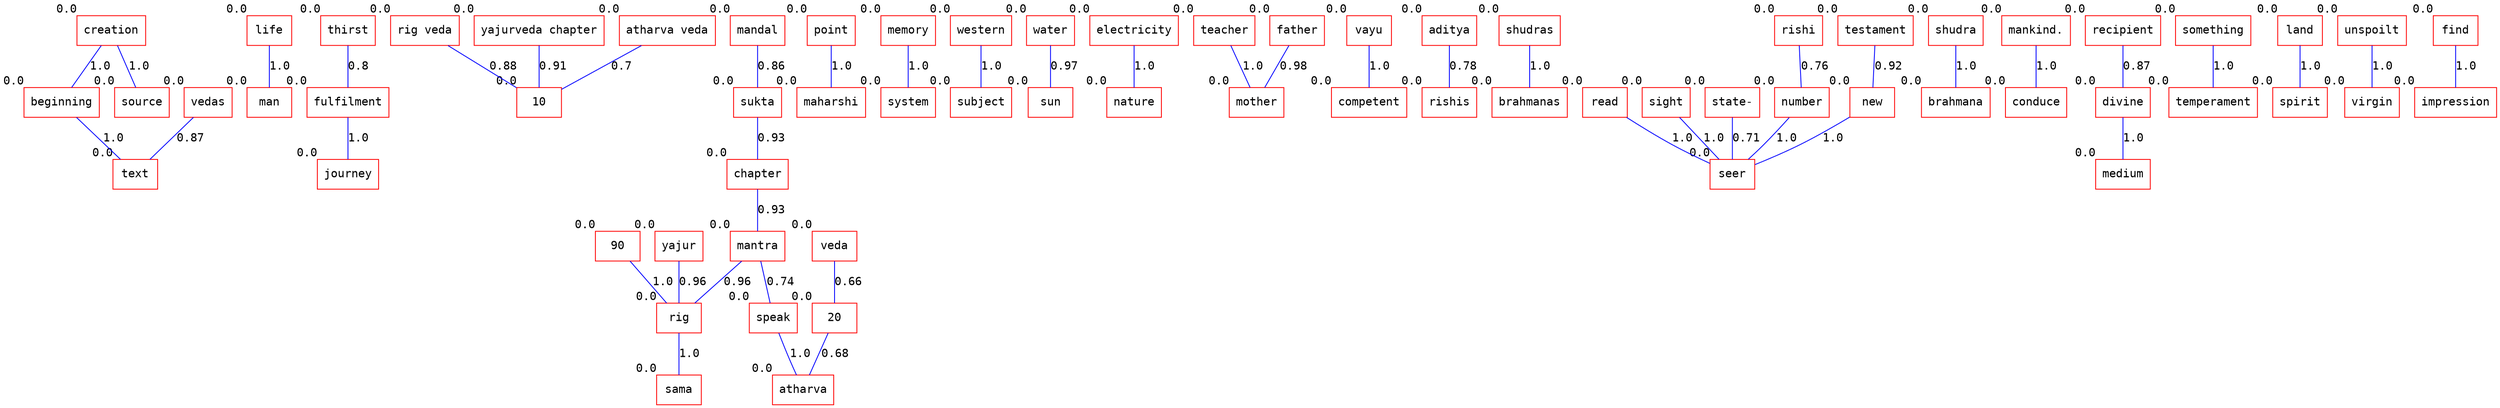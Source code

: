 strict graph  {
	creation	 [color=red,
		fontname=courier,
		shape=box,
		xlabel=0.0];
	beginning	 [color=red,
		fontname=courier,
		shape=box,
		xlabel=0.0];
	creation -- beginning	 [color=blue,
		fontname=courier,
		label=1.0];
	source	 [color=red,
		fontname=courier,
		shape=box,
		xlabel=0.0];
	creation -- source	 [color=blue,
		fontname=courier,
		label=1.0];
	text	 [color=red,
		fontname=courier,
		shape=box,
		xlabel=0.0];
	beginning -- text	 [color=blue,
		fontname=courier,
		label=1.0];
	life	 [color=red,
		fontname=courier,
		shape=box,
		xlabel=0.0];
	man	 [color=red,
		fontname=courier,
		shape=box,
		xlabel=0.0];
	life -- man	 [color=blue,
		fontname=courier,
		label=1.0];
	fulfilment	 [color=red,
		fontname=courier,
		shape=box,
		xlabel=0.0];
	journey	 [color=red,
		fontname=courier,
		shape=box,
		xlabel=0.0];
	fulfilment -- journey	 [color=blue,
		fontname=courier,
		label=1.0];
	thirst	 [color=red,
		fontname=courier,
		shape=box,
		xlabel=0.0];
	thirst -- fulfilment	 [color=blue,
		fontname=courier,
		label=0.8];
	"rig veda"	 [color=red,
		fontname=courier,
		shape=box,
		xlabel=0.0];
	10	 [color=red,
		fontname=courier,
		shape=box,
		xlabel=0.0];
	"rig veda" -- 10	 [color=blue,
		fontname=courier,
		label=0.88];
	"yajurveda chapter"	 [color=red,
		fontname=courier,
		shape=box,
		xlabel=0.0];
	"yajurveda chapter" -- 10	 [color=blue,
		fontname=courier,
		label=0.91];
	mandal	 [color=red,
		fontname=courier,
		shape=box,
		xlabel=0.0];
	sukta	 [color=red,
		fontname=courier,
		shape=box,
		xlabel=0.0];
	mandal -- sukta	 [color=blue,
		fontname=courier,
		label=0.86];
	chapter	 [color=red,
		fontname=courier,
		shape=box,
		xlabel=0.0];
	sukta -- chapter	 [color=blue,
		fontname=courier,
		label=0.93];
	mantra	 [color=red,
		fontname=courier,
		shape=box,
		xlabel=0.0];
	chapter -- mantra	 [color=blue,
		fontname=courier,
		label=0.93];
	90	 [color=red,
		fontname=courier,
		shape=box,
		xlabel=0.0];
	rig	 [color=red,
		fontname=courier,
		shape=box,
		xlabel=0.0];
	90 -- rig	 [color=blue,
		fontname=courier,
		label=1.0];
	sama	 [color=red,
		fontname=courier,
		shape=box,
		xlabel=0.0];
	rig -- sama	 [color=blue,
		fontname=courier,
		label=1.0];
	mantra -- rig	 [color=blue,
		fontname=courier,
		label=0.96];
	speak	 [color=red,
		fontname=courier,
		shape=box,
		xlabel=0.0];
	mantra -- speak	 [color=blue,
		fontname=courier,
		label=0.74];
	atharva	 [color=red,
		fontname=courier,
		shape=box,
		xlabel=0.0];
	speak -- atharva	 [color=blue,
		fontname=courier,
		label=1.0];
	20	 [color=red,
		fontname=courier,
		shape=box,
		xlabel=0.0];
	20 -- atharva	 [color=blue,
		fontname=courier,
		label=0.68];
	veda	 [color=red,
		fontname=courier,
		shape=box,
		xlabel=0.0];
	veda -- 20	 [color=blue,
		fontname=courier,
		label=0.66];
	"atharva veda"	 [color=red,
		fontname=courier,
		shape=box,
		xlabel=0.0];
	"atharva veda" -- 10	 [color=blue,
		fontname=courier,
		label=0.7];
	yajur	 [color=red,
		fontname=courier,
		shape=box,
		xlabel=0.0];
	yajur -- rig	 [color=blue,
		fontname=courier,
		label=0.96];
	point	 [color=red,
		fontname=courier,
		shape=box,
		xlabel=0.0];
	maharshi	 [color=red,
		fontname=courier,
		shape=box,
		xlabel=0.0];
	point -- maharshi	 [color=blue,
		fontname=courier,
		label=1.0];
	memory	 [color=red,
		fontname=courier,
		shape=box,
		xlabel=0.0];
	system	 [color=red,
		fontname=courier,
		shape=box,
		xlabel=0.0];
	memory -- system	 [color=blue,
		fontname=courier,
		label=1.0];
	western	 [color=red,
		fontname=courier,
		shape=box,
		xlabel=0.0];
	subject	 [color=red,
		fontname=courier,
		shape=box,
		xlabel=0.0];
	western -- subject	 [color=blue,
		fontname=courier,
		label=1.0];
	water	 [color=red,
		fontname=courier,
		shape=box,
		xlabel=0.0];
	sun	 [color=red,
		fontname=courier,
		shape=box,
		xlabel=0.0];
	water -- sun	 [color=blue,
		fontname=courier,
		label=0.97];
	electricity	 [color=red,
		fontname=courier,
		shape=box,
		xlabel=0.0];
	nature	 [color=red,
		fontname=courier,
		shape=box,
		xlabel=0.0];
	electricity -- nature	 [color=blue,
		fontname=courier,
		label=1.0];
	teacher	 [color=red,
		fontname=courier,
		shape=box,
		xlabel=0.0];
	mother	 [color=red,
		fontname=courier,
		shape=box,
		xlabel=0.0];
	teacher -- mother	 [color=blue,
		fontname=courier,
		label=1.0];
	father	 [color=red,
		fontname=courier,
		shape=box,
		xlabel=0.0];
	father -- mother	 [color=blue,
		fontname=courier,
		label=0.98];
	vedas	 [color=red,
		fontname=courier,
		shape=box,
		xlabel=0.0];
	vedas -- text	 [color=blue,
		fontname=courier,
		label=0.87];
	vayu	 [color=red,
		fontname=courier,
		shape=box,
		xlabel=0.0];
	competent	 [color=red,
		fontname=courier,
		shape=box,
		xlabel=0.0];
	vayu -- competent	 [color=blue,
		fontname=courier,
		label=1.0];
	aditya	 [color=red,
		fontname=courier,
		shape=box,
		xlabel=0.0];
	rishis	 [color=red,
		fontname=courier,
		shape=box,
		xlabel=0.0];
	aditya -- rishis	 [color=blue,
		fontname=courier,
		label=0.78];
	shudras	 [color=red,
		fontname=courier,
		shape=box,
		xlabel=0.0];
	brahmanas	 [color=red,
		fontname=courier,
		shape=box,
		xlabel=0.0];
	shudras -- brahmanas	 [color=blue,
		fontname=courier,
		label=1.0];
	read	 [color=red,
		fontname=courier,
		shape=box,
		xlabel=0.0];
	seer	 [color=red,
		fontname=courier,
		shape=box,
		xlabel=0.0];
	read -- seer	 [color=blue,
		fontname=courier,
		label=1.0];
	shudra	 [color=red,
		fontname=courier,
		shape=box,
		xlabel=0.0];
	brahmana	 [color=red,
		fontname=courier,
		shape=box,
		xlabel=0.0];
	shudra -- brahmana	 [color=blue,
		fontname=courier,
		label=1.0];
	"mankind."	 [color=red,
		fontname=courier,
		shape=box,
		xlabel=0.0];
	conduce	 [color=red,
		fontname=courier,
		shape=box,
		xlabel=0.0];
	"mankind." -- conduce	 [color=blue,
		fontname=courier,
		label=1.0];
	sight	 [color=red,
		fontname=courier,
		shape=box,
		xlabel=0.0];
	sight -- seer	 [color=blue,
		fontname=courier,
		label=1.0];
	"state-"	 [color=red,
		fontname=courier,
		shape=box,
		xlabel=0.0];
	"state-" -- seer	 [color=blue,
		fontname=courier,
		label=0.71];
	rishi	 [color=red,
		fontname=courier,
		shape=box,
		xlabel=0.0];
	number	 [color=red,
		fontname=courier,
		shape=box,
		xlabel=0.0];
	rishi -- number	 [color=blue,
		fontname=courier,
		label=0.76];
	number -- seer	 [color=blue,
		fontname=courier,
		label=1.0];
	new	 [color=red,
		fontname=courier,
		shape=box,
		xlabel=0.0];
	new -- seer	 [color=blue,
		fontname=courier,
		label=1.0];
	testament	 [color=red,
		fontname=courier,
		shape=box,
		xlabel=0.0];
	testament -- new	 [color=blue,
		fontname=courier,
		label=0.92];
	recipient	 [color=red,
		fontname=courier,
		shape=box,
		xlabel=0.0];
	divine	 [color=red,
		fontname=courier,
		shape=box,
		xlabel=0.0];
	recipient -- divine	 [color=blue,
		fontname=courier,
		label=0.87];
	medium	 [color=red,
		fontname=courier,
		shape=box,
		xlabel=0.0];
	divine -- medium	 [color=blue,
		fontname=courier,
		label=1.0];
	something	 [color=red,
		fontname=courier,
		shape=box,
		xlabel=0.0];
	temperament	 [color=red,
		fontname=courier,
		shape=box,
		xlabel=0.0];
	something -- temperament	 [color=blue,
		fontname=courier,
		label=1.0];
	land	 [color=red,
		fontname=courier,
		shape=box,
		xlabel=0.0];
	spirit	 [color=red,
		fontname=courier,
		shape=box,
		xlabel=0.0];
	land -- spirit	 [color=blue,
		fontname=courier,
		label=1.0];
	unspoilt	 [color=red,
		fontname=courier,
		shape=box,
		xlabel=0.0];
	virgin	 [color=red,
		fontname=courier,
		shape=box,
		xlabel=0.0];
	unspoilt -- virgin	 [color=blue,
		fontname=courier,
		label=1.0];
	find	 [color=red,
		fontname=courier,
		shape=box,
		xlabel=0.0];
	impression	 [color=red,
		fontname=courier,
		shape=box,
		xlabel=0.0];
	find -- impression	 [color=blue,
		fontname=courier,
		label=1.0];
}
